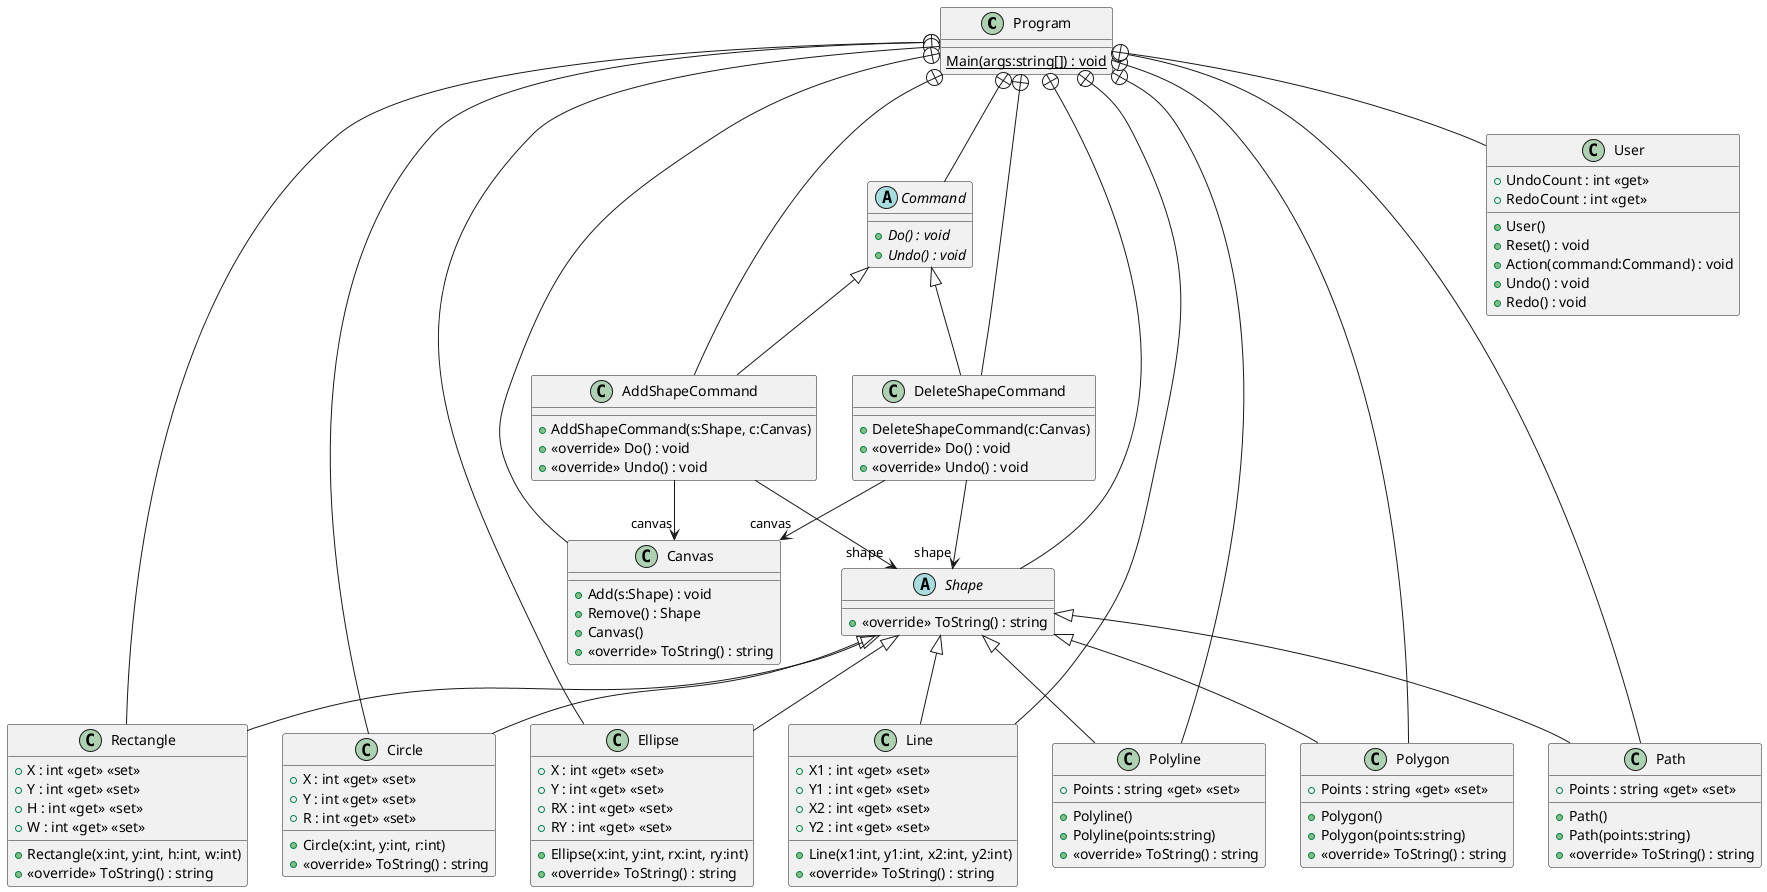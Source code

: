 @startuml
class Program {
    {static} Main(args:string[]) : void
}
class Rectangle {
    + X : int <<get>> <<set>>
    + Y : int <<get>> <<set>>
    + H : int <<get>> <<set>>
    + W : int <<get>> <<set>>
    + Rectangle(x:int, y:int, h:int, w:int)
    + <<override>> ToString() : string
}
class Circle {
    + X : int <<get>> <<set>>
    + Y : int <<get>> <<set>>
    + R : int <<get>> <<set>>
    + Circle(x:int, y:int, r:int)
    + <<override>> ToString() : string
}
class Ellipse {
    + X : int <<get>> <<set>>
    + Y : int <<get>> <<set>>
    + RX : int <<get>> <<set>>
    + RY : int <<get>> <<set>>
    + Ellipse(x:int, y:int, rx:int, ry:int)
    + <<override>> ToString() : string
}
class Line {
    + X1 : int <<get>> <<set>>
    + Y1 : int <<get>> <<set>>
    + X2 : int <<get>> <<set>>
    + Y2 : int <<get>> <<set>>
    + Line(x1:int, y1:int, x2:int, y2:int)
    + <<override>> ToString() : string
}
class Polyline {
    + Points : string <<get>> <<set>>
    + Polyline()
    + Polyline(points:string)
    + <<override>> ToString() : string
}
class Polygon {
    + Points : string <<get>> <<set>>
    + Polygon()
    + Polygon(points:string)
    + <<override>> ToString() : string
}
class Path {
    + Points : string <<get>> <<set>>
    + Path()
    + Path(points:string)
    + <<override>> ToString() : string
}
class Canvas {
    + Add(s:Shape) : void
    + Remove() : Shape
    + Canvas()
    + <<override>> ToString() : string
}
abstract class Shape {
    + <<override>> ToString() : string
}
class User {
    + UndoCount : int <<get>>
    + RedoCount : int <<get>>
    + User()
    + Reset() : void
    + Action(command:Command) : void
    + Undo() : void
    + Redo() : void
}
abstract class Command {
    + {abstract} Do() : void
    + {abstract} Undo() : void
}
class AddShapeCommand {
    + AddShapeCommand(s:Shape, c:Canvas)
    + <<override>> Do() : void
    + <<override>> Undo() : void
}
class DeleteShapeCommand {
    + DeleteShapeCommand(c:Canvas)
    + <<override>> Do() : void
    + <<override>> Undo() : void
}
Program +-- Rectangle
Shape <|-- Rectangle
Program +-- Circle
Shape <|-- Circle
Program +-- Ellipse
Shape <|-- Ellipse
Program +-- Line
Shape <|-- Line
Program +-- Polyline
Shape <|-- Polyline
Program +-- Polygon
Shape <|-- Polygon
Program +-- Path
Shape <|-- Path
Program +-- Canvas
Program +-- Shape
Program +-- User
Program +-- Command
Program +-- AddShapeCommand
Command <|-- AddShapeCommand
AddShapeCommand --> "shape" Shape
AddShapeCommand --> "canvas" Canvas
Program +-- DeleteShapeCommand
Command <|-- DeleteShapeCommand
DeleteShapeCommand --> "shape" Shape
DeleteShapeCommand --> "canvas" Canvas
@enduml
